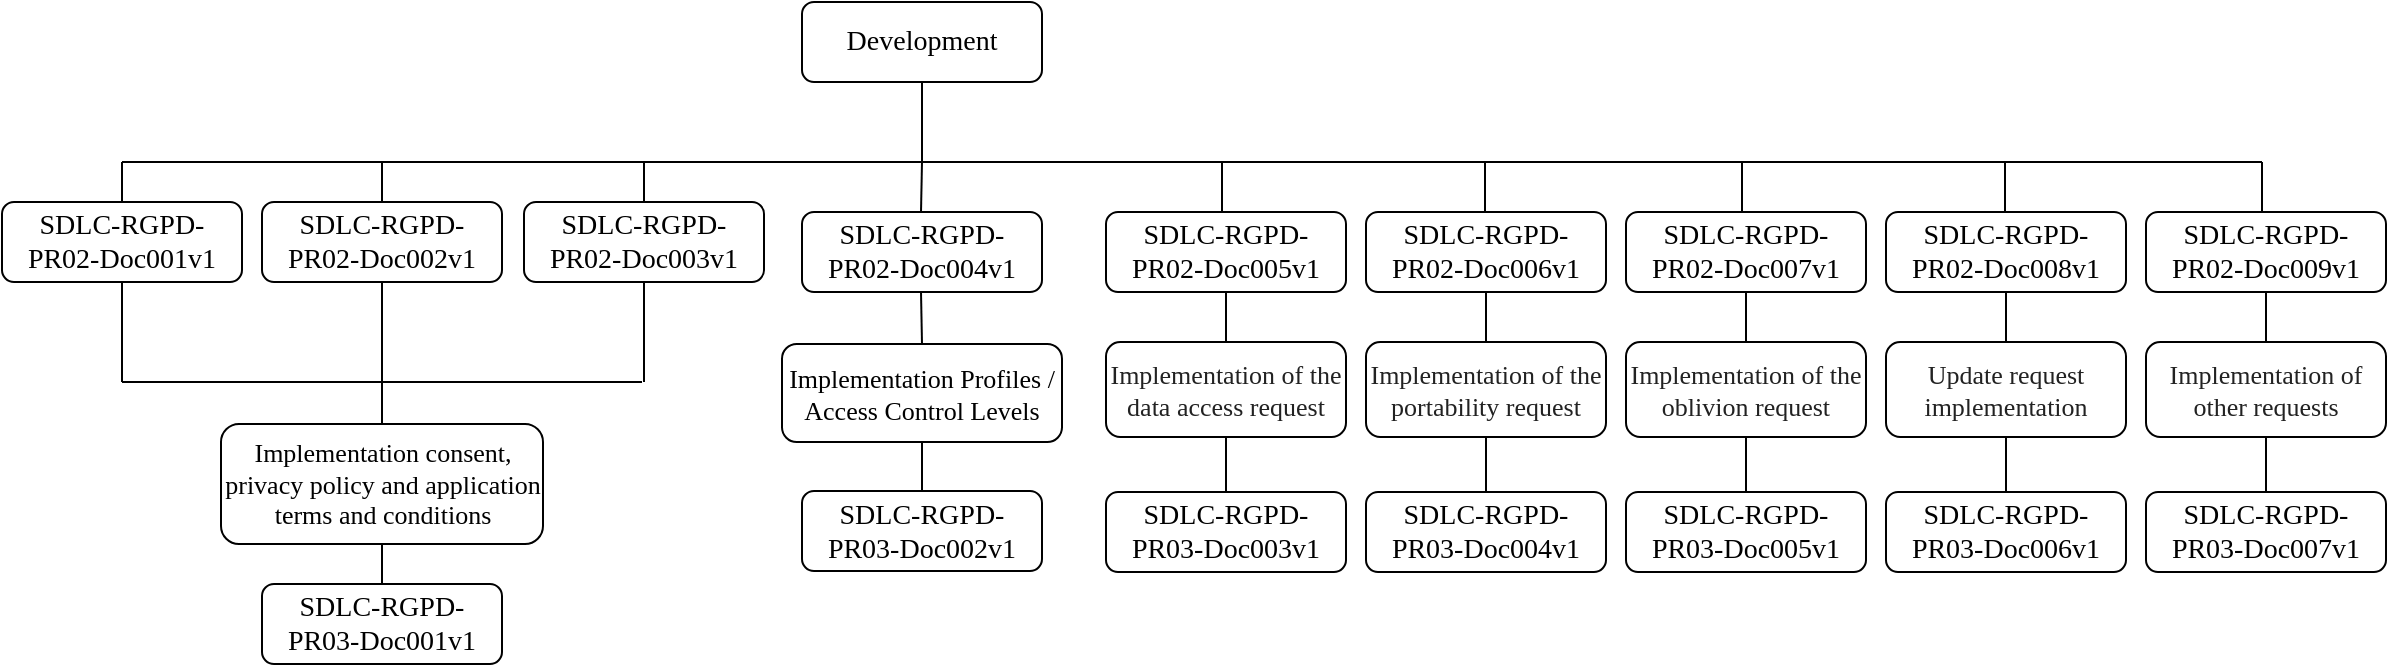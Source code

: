 <mxfile version="20.3.0" type="device" pages="2"><diagram id="nH7XyRT_stbkjaFn0r6h" name="Page-1"><mxGraphModel dx="119" dy="616" grid="1" gridSize="10" guides="1" tooltips="1" connect="1" arrows="1" fold="1" page="1" pageScale="1" pageWidth="827" pageHeight="1169" math="0" shadow="0"><root><mxCell id="0"/><mxCell id="1" parent="0"/><mxCell id="HriLPWNnkVUmVoCSagqP-1" value="Development" style="rounded=1;whiteSpace=wrap;html=1;fontSize=14;glass=0;strokeWidth=1;shadow=0;fontFamily=Verdana;" parent="1" vertex="1"><mxGeometry x="1260" y="320" width="120" height="40" as="geometry"/></mxCell><mxCell id="HriLPWNnkVUmVoCSagqP-2" value="Implementation consent, privacy policy and application terms and conditions" style="rounded=1;whiteSpace=wrap;html=1;fontSize=13;glass=0;strokeWidth=1;shadow=0;fontFamily=Verdana;" parent="1" vertex="1"><mxGeometry x="969.5" y="531" width="161" height="60" as="geometry"/></mxCell><mxCell id="HriLPWNnkVUmVoCSagqP-3" value="" style="endArrow=none;html=1;fontFamily=Verdana;fontSize=14;" parent="1" edge="1"><mxGeometry width="50" height="50" relative="1" as="geometry"><mxPoint x="920" y="400" as="sourcePoint"/><mxPoint x="1990" y="400" as="targetPoint"/></mxGeometry></mxCell><mxCell id="HriLPWNnkVUmVoCSagqP-4" value="" style="endArrow=none;html=1;exitX=0.5;exitY=1;exitDx=0;exitDy=0;fontFamily=Verdana;fontSize=14;" parent="1" source="HriLPWNnkVUmVoCSagqP-5" edge="1"><mxGeometry width="50" height="50" relative="1" as="geometry"><mxPoint x="830.5" y="470" as="sourcePoint"/><mxPoint x="920" y="510" as="targetPoint"/></mxGeometry></mxCell><mxCell id="HriLPWNnkVUmVoCSagqP-5" value="SDLC-RGPD-PR02-Doc001v1" style="rounded=1;whiteSpace=wrap;html=1;fontSize=14;glass=0;strokeWidth=1;shadow=0;fontFamily=Verdana;" parent="1" vertex="1"><mxGeometry x="860" y="420" width="120" height="40" as="geometry"/></mxCell><mxCell id="HriLPWNnkVUmVoCSagqP-6" value="SDLC-RGPD-PR02-Doc004v1" style="rounded=1;whiteSpace=wrap;html=1;fontSize=14;glass=0;strokeWidth=1;shadow=0;fontFamily=Verdana;" parent="1" vertex="1"><mxGeometry x="1260" y="425" width="120" height="40" as="geometry"/></mxCell><mxCell id="HriLPWNnkVUmVoCSagqP-10" value="SDLC-RGPD-PR02-Doc002v1" style="rounded=1;whiteSpace=wrap;html=1;fontSize=14;glass=0;strokeWidth=1;shadow=0;fontFamily=Verdana;" parent="1" vertex="1"><mxGeometry x="990" y="420" width="120" height="40" as="geometry"/></mxCell><mxCell id="HriLPWNnkVUmVoCSagqP-11" value="" style="endArrow=none;html=1;entryX=0.5;entryY=0;entryDx=0;entryDy=0;fontFamily=Verdana;fontSize=14;" parent="1" target="HriLPWNnkVUmVoCSagqP-5" edge="1"><mxGeometry width="50" height="50" relative="1" as="geometry"><mxPoint x="920" y="400" as="sourcePoint"/><mxPoint x="1031" y="410" as="targetPoint"/></mxGeometry></mxCell><mxCell id="HriLPWNnkVUmVoCSagqP-12" value="" style="endArrow=none;html=1;entryX=0.5;entryY=0;entryDx=0;entryDy=0;fontFamily=Verdana;fontSize=14;" parent="1" target="HriLPWNnkVUmVoCSagqP-10" edge="1"><mxGeometry width="50" height="50" relative="1" as="geometry"><mxPoint x="1050" y="400" as="sourcePoint"/><mxPoint x="691" y="430" as="targetPoint"/></mxGeometry></mxCell><mxCell id="HriLPWNnkVUmVoCSagqP-13" value="" style="endArrow=none;html=1;exitX=0.5;exitY=1;exitDx=0;exitDy=0;fontFamily=Verdana;fontSize=14;" parent="1" source="HriLPWNnkVUmVoCSagqP-14" edge="1"><mxGeometry width="50" height="50" relative="1" as="geometry"><mxPoint x="1180.5" y="470" as="sourcePoint"/><mxPoint x="1181" y="510" as="targetPoint"/></mxGeometry></mxCell><mxCell id="HriLPWNnkVUmVoCSagqP-14" value="SDLC-RGPD-PR02-Doc003v1" style="rounded=1;whiteSpace=wrap;html=1;fontSize=14;glass=0;strokeWidth=1;shadow=0;fontFamily=Verdana;" parent="1" vertex="1"><mxGeometry x="1121" y="420" width="120" height="40" as="geometry"/></mxCell><mxCell id="HriLPWNnkVUmVoCSagqP-15" value="" style="endArrow=none;html=1;entryX=0.5;entryY=0;entryDx=0;entryDy=0;fontFamily=Verdana;fontSize=14;" parent="1" target="HriLPWNnkVUmVoCSagqP-14" edge="1"><mxGeometry width="50" height="50" relative="1" as="geometry"><mxPoint x="1181" y="400" as="sourcePoint"/><mxPoint x="871" y="435" as="targetPoint"/></mxGeometry></mxCell><mxCell id="HriLPWNnkVUmVoCSagqP-16" value="" style="endArrow=none;html=1;entryX=0.5;entryY=0;entryDx=0;entryDy=0;fontFamily=Verdana;fontSize=14;" parent="1" edge="1"><mxGeometry width="50" height="50" relative="1" as="geometry"><mxPoint x="1320" y="400" as="sourcePoint"/><mxPoint x="1319.5" y="425.0" as="targetPoint"/></mxGeometry></mxCell><mxCell id="HriLPWNnkVUmVoCSagqP-27" value="" style="endArrow=none;html=1;fontFamily=Verdana;fontSize=14;" parent="1" edge="1"><mxGeometry width="50" height="50" relative="1" as="geometry"><mxPoint x="1470" y="430" as="sourcePoint"/><mxPoint x="1470" y="400" as="targetPoint"/></mxGeometry></mxCell><mxCell id="HriLPWNnkVUmVoCSagqP-28" value="SDLC-RGPD-PR02-Doc005v1" style="rounded=1;whiteSpace=wrap;html=1;fontSize=14;glass=0;strokeWidth=1;shadow=0;fontFamily=Verdana;" parent="1" vertex="1"><mxGeometry x="1412" y="425" width="120" height="40" as="geometry"/></mxCell><mxCell id="HriLPWNnkVUmVoCSagqP-29" value="" style="endArrow=none;html=1;entryX=0.5;entryY=1;entryDx=0;entryDy=0;fontFamily=Verdana;fontSize=14;" parent="1" edge="1"><mxGeometry width="50" height="50" relative="1" as="geometry"><mxPoint x="1601.5" y="440" as="sourcePoint"/><mxPoint x="1601.5" y="400" as="targetPoint"/></mxGeometry></mxCell><mxCell id="HriLPWNnkVUmVoCSagqP-30" value="SDLC-RGPD-PR02-Doc006v1" style="rounded=1;whiteSpace=wrap;html=1;fontSize=14;glass=0;strokeWidth=1;shadow=0;fontFamily=Verdana;" parent="1" vertex="1"><mxGeometry x="1542" y="425" width="120" height="40" as="geometry"/></mxCell><mxCell id="HriLPWNnkVUmVoCSagqP-31" value="" style="endArrow=none;html=1;entryX=0.5;entryY=1;entryDx=0;entryDy=0;fontFamily=Verdana;fontSize=14;" parent="1" edge="1"><mxGeometry width="50" height="50" relative="1" as="geometry"><mxPoint x="1730" y="440" as="sourcePoint"/><mxPoint x="1730" y="400" as="targetPoint"/></mxGeometry></mxCell><mxCell id="HriLPWNnkVUmVoCSagqP-32" value="SDLC-RGPD-PR02-Doc007v1" style="rounded=1;whiteSpace=wrap;html=1;fontSize=14;glass=0;strokeWidth=1;shadow=0;fontFamily=Verdana;" parent="1" vertex="1"><mxGeometry x="1672" y="425" width="120" height="40" as="geometry"/></mxCell><mxCell id="HriLPWNnkVUmVoCSagqP-33" value="" style="endArrow=none;html=1;entryX=0.5;entryY=1;entryDx=0;entryDy=0;fontFamily=Verdana;fontSize=14;" parent="1" edge="1"><mxGeometry width="50" height="50" relative="1" as="geometry"><mxPoint x="1861.5" y="440" as="sourcePoint"/><mxPoint x="1861.5" y="400" as="targetPoint"/></mxGeometry></mxCell><mxCell id="HriLPWNnkVUmVoCSagqP-34" value="SDLC-RGPD-PR02-Doc008v1" style="rounded=1;whiteSpace=wrap;html=1;fontSize=14;glass=0;strokeWidth=1;shadow=0;fontFamily=Verdana;" parent="1" vertex="1"><mxGeometry x="1802" y="425" width="120" height="40" as="geometry"/></mxCell><mxCell id="HriLPWNnkVUmVoCSagqP-35" value="" style="endArrow=none;html=1;entryX=0.5;entryY=1;entryDx=0;entryDy=0;fontFamily=Verdana;fontSize=14;" parent="1" edge="1"><mxGeometry width="50" height="50" relative="1" as="geometry"><mxPoint x="1990" y="440" as="sourcePoint"/><mxPoint x="1990" y="400" as="targetPoint"/></mxGeometry></mxCell><mxCell id="HriLPWNnkVUmVoCSagqP-36" value="SDLC-RGPD-PR02-Doc009v1" style="rounded=1;whiteSpace=wrap;html=1;fontSize=14;glass=0;strokeWidth=1;shadow=0;fontFamily=Verdana;" parent="1" vertex="1"><mxGeometry x="1932" y="425" width="120" height="40" as="geometry"/></mxCell><mxCell id="HriLPWNnkVUmVoCSagqP-37" value="" style="endArrow=none;html=1;exitX=0.5;exitY=1;exitDx=0;exitDy=0;fontFamily=Verdana;fontSize=14;" parent="1" source="HriLPWNnkVUmVoCSagqP-1" edge="1"><mxGeometry width="50" height="50" relative="1" as="geometry"><mxPoint x="1240" y="410" as="sourcePoint"/><mxPoint x="1320" y="400" as="targetPoint"/></mxGeometry></mxCell><mxCell id="HriLPWNnkVUmVoCSagqP-40" value="Implementation Profiles / Access Control Levels" style="rounded=1;whiteSpace=wrap;html=1;fontSize=13;glass=0;strokeWidth=1;shadow=0;fontFamily=Verdana;" parent="1" vertex="1"><mxGeometry x="1250" y="491" width="140" height="49" as="geometry"/></mxCell><mxCell id="HriLPWNnkVUmVoCSagqP-41" value="" style="endArrow=none;html=1;exitX=0.5;exitY=0;exitDx=0;exitDy=0;fontFamily=Verdana;fontSize=14;" parent="1" source="HriLPWNnkVUmVoCSagqP-40" edge="1"><mxGeometry width="50" height="50" relative="1" as="geometry"><mxPoint x="1320" y="480" as="sourcePoint"/><mxPoint x="1319.5" y="465" as="targetPoint"/></mxGeometry></mxCell><mxCell id="HriLPWNnkVUmVoCSagqP-44" value="&lt;font color=&quot;#222222&quot;&gt;Implementation of the data access request&lt;/font&gt;" style="rounded=1;whiteSpace=wrap;html=1;fontSize=13;glass=0;strokeWidth=1;shadow=0;fontFamily=Verdana;" parent="1" vertex="1"><mxGeometry x="1412" y="490" width="120" height="47.5" as="geometry"/></mxCell><mxCell id="HriLPWNnkVUmVoCSagqP-60" value="SDLC-RGPD-PR03-Doc002v1" style="rounded=1;whiteSpace=wrap;html=1;fontSize=14;glass=0;strokeWidth=1;shadow=0;fontFamily=Verdana;" parent="1" vertex="1"><mxGeometry x="1260" y="564.5" width="120" height="40" as="geometry"/></mxCell><mxCell id="HriLPWNnkVUmVoCSagqP-61" value="" style="endArrow=none;html=1;entryX=0.5;entryY=0;entryDx=0;entryDy=0;fontFamily=Verdana;fontSize=14;" parent="1" target="HriLPWNnkVUmVoCSagqP-60" edge="1"><mxGeometry width="50" height="50" relative="1" as="geometry"><mxPoint x="1320" y="540" as="sourcePoint"/><mxPoint x="1520" y="540" as="targetPoint"/></mxGeometry></mxCell><mxCell id="HriLPWNnkVUmVoCSagqP-66" value="SDLC-RGPD-PR03-Doc003v1" style="rounded=1;whiteSpace=wrap;html=1;fontSize=14;glass=0;strokeWidth=1;shadow=0;fontFamily=Verdana;" parent="1" vertex="1"><mxGeometry x="1412" y="565" width="120" height="40" as="geometry"/></mxCell><mxCell id="uhctiwIWCIX3gaA_yEPj-2" value="" style="endArrow=none;html=1;fontFamily=Verdana;fontSize=14;" parent="1" edge="1"><mxGeometry width="50" height="50" relative="1" as="geometry"><mxPoint x="920" y="510" as="sourcePoint"/><mxPoint x="1180" y="510" as="targetPoint"/></mxGeometry></mxCell><mxCell id="uhctiwIWCIX3gaA_yEPj-3" value="" style="endArrow=none;html=1;exitX=0.5;exitY=1;exitDx=0;exitDy=0;fontFamily=Verdana;fontSize=14;" parent="1" source="HriLPWNnkVUmVoCSagqP-10" edge="1"><mxGeometry width="50" height="50" relative="1" as="geometry"><mxPoint x="1011" y="465" as="sourcePoint"/><mxPoint x="1050" y="510" as="targetPoint"/></mxGeometry></mxCell><mxCell id="uhctiwIWCIX3gaA_yEPj-4" value="" style="endArrow=none;html=1;entryX=0.5;entryY=0;entryDx=0;entryDy=0;fontFamily=Verdana;fontSize=14;" parent="1" target="HriLPWNnkVUmVoCSagqP-2" edge="1"><mxGeometry width="50" height="50" relative="1" as="geometry"><mxPoint x="1050" y="510" as="sourcePoint"/><mxPoint x="1021" y="520" as="targetPoint"/></mxGeometry></mxCell><mxCell id="uhctiwIWCIX3gaA_yEPj-5" value="SDLC-RGPD-PR03-Doc001v1" style="rounded=1;whiteSpace=wrap;html=1;fontSize=14;glass=0;strokeWidth=1;shadow=0;fontFamily=Verdana;" parent="1" vertex="1"><mxGeometry x="990" y="611" width="120" height="40" as="geometry"/></mxCell><mxCell id="uhctiwIWCIX3gaA_yEPj-6" value="" style="endArrow=none;html=1;entryX=0.5;entryY=0;entryDx=0;entryDy=0;fontFamily=Verdana;fontSize=14;" parent="1" target="uhctiwIWCIX3gaA_yEPj-5" edge="1"><mxGeometry width="50" height="50" relative="1" as="geometry"><mxPoint x="1050" y="591" as="sourcePoint"/><mxPoint x="1250" y="601" as="targetPoint"/></mxGeometry></mxCell><mxCell id="uhctiwIWCIX3gaA_yEPj-13" value="" style="endArrow=none;html=1;entryX=0.5;entryY=1;entryDx=0;entryDy=0;fontFamily=Verdana;fontSize=14;" parent="1" source="HriLPWNnkVUmVoCSagqP-66" target="HriLPWNnkVUmVoCSagqP-44" edge="1"><mxGeometry width="50" height="50" relative="1" as="geometry"><mxPoint x="1482" y="500" as="sourcePoint"/><mxPoint x="1472" y="550" as="targetPoint"/><Array as="points"/></mxGeometry></mxCell><mxCell id="5rX88ZA85vNP3foyO7QR-7" value="" style="endArrow=none;html=1;entryX=0.5;entryY=1;entryDx=0;entryDy=0;exitX=0.5;exitY=0;exitDx=0;exitDy=0;fontFamily=Verdana;fontSize=14;" parent="1" source="HriLPWNnkVUmVoCSagqP-44" target="HriLPWNnkVUmVoCSagqP-28" edge="1"><mxGeometry width="50" height="50" relative="1" as="geometry"><mxPoint x="1481" y="490" as="sourcePoint"/><mxPoint x="1329.5" y="475" as="targetPoint"/></mxGeometry></mxCell><mxCell id="5rX88ZA85vNP3foyO7QR-9" value="&lt;font color=&quot;#222222&quot;&gt;Implementation of the portability request&lt;/font&gt;" style="rounded=1;whiteSpace=wrap;html=1;fontSize=13;glass=0;strokeWidth=1;shadow=0;fontFamily=Verdana;" parent="1" vertex="1"><mxGeometry x="1542" y="490" width="120" height="47.5" as="geometry"/></mxCell><mxCell id="5rX88ZA85vNP3foyO7QR-10" value="SDLC-RGPD-PR03-Doc004v1" style="rounded=1;whiteSpace=wrap;html=1;fontSize=14;glass=0;strokeWidth=1;shadow=0;fontFamily=Verdana;" parent="1" vertex="1"><mxGeometry x="1542" y="565" width="120" height="40" as="geometry"/></mxCell><mxCell id="5rX88ZA85vNP3foyO7QR-11" value="" style="endArrow=none;html=1;entryX=0.5;entryY=1;entryDx=0;entryDy=0;fontFamily=Verdana;fontSize=14;" parent="1" source="5rX88ZA85vNP3foyO7QR-10" target="5rX88ZA85vNP3foyO7QR-9" edge="1"><mxGeometry width="50" height="50" relative="1" as="geometry"><mxPoint x="1612" y="500" as="sourcePoint"/><mxPoint x="1602" y="550" as="targetPoint"/><Array as="points"/></mxGeometry></mxCell><mxCell id="5rX88ZA85vNP3foyO7QR-12" value="" style="endArrow=none;html=1;entryX=0.5;entryY=1;entryDx=0;entryDy=0;exitX=0.5;exitY=0;exitDx=0;exitDy=0;fontFamily=Verdana;fontSize=14;" parent="1" source="5rX88ZA85vNP3foyO7QR-9" edge="1"><mxGeometry width="50" height="50" relative="1" as="geometry"><mxPoint x="1611" y="490" as="sourcePoint"/><mxPoint x="1602" y="465" as="targetPoint"/></mxGeometry></mxCell><mxCell id="5rX88ZA85vNP3foyO7QR-13" value="&lt;font color=&quot;#222222&quot;&gt;Implementation of the oblivion request&lt;/font&gt;" style="rounded=1;whiteSpace=wrap;html=1;fontSize=13;glass=0;strokeWidth=1;shadow=0;fontFamily=Verdana;" parent="1" vertex="1"><mxGeometry x="1672" y="490" width="120" height="47.5" as="geometry"/></mxCell><mxCell id="5rX88ZA85vNP3foyO7QR-14" value="SDLC-RGPD-PR03-Doc005v1" style="rounded=1;whiteSpace=wrap;html=1;fontSize=14;glass=0;strokeWidth=1;shadow=0;fontFamily=Verdana;" parent="1" vertex="1"><mxGeometry x="1672" y="565" width="120" height="40" as="geometry"/></mxCell><mxCell id="5rX88ZA85vNP3foyO7QR-15" value="" style="endArrow=none;html=1;entryX=0.5;entryY=1;entryDx=0;entryDy=0;fontFamily=Verdana;fontSize=14;" parent="1" source="5rX88ZA85vNP3foyO7QR-14" target="5rX88ZA85vNP3foyO7QR-13" edge="1"><mxGeometry width="50" height="50" relative="1" as="geometry"><mxPoint x="1742" y="500" as="sourcePoint"/><mxPoint x="1732" y="550" as="targetPoint"/><Array as="points"/></mxGeometry></mxCell><mxCell id="5rX88ZA85vNP3foyO7QR-16" value="" style="endArrow=none;html=1;entryX=0.5;entryY=1;entryDx=0;entryDy=0;exitX=0.5;exitY=0;exitDx=0;exitDy=0;fontFamily=Verdana;fontSize=14;" parent="1" source="5rX88ZA85vNP3foyO7QR-13" edge="1"><mxGeometry width="50" height="50" relative="1" as="geometry"><mxPoint x="1741" y="490" as="sourcePoint"/><mxPoint x="1732" y="465" as="targetPoint"/></mxGeometry></mxCell><mxCell id="5rX88ZA85vNP3foyO7QR-17" value="&lt;font color=&quot;#222222&quot;&gt;Update request implementation&lt;/font&gt;" style="rounded=1;whiteSpace=wrap;html=1;fontSize=13;glass=0;strokeWidth=1;shadow=0;fontFamily=Verdana;" parent="1" vertex="1"><mxGeometry x="1802" y="490" width="120" height="47.5" as="geometry"/></mxCell><mxCell id="5rX88ZA85vNP3foyO7QR-18" value="SDLC-RGPD-PR03-Doc006v1" style="rounded=1;whiteSpace=wrap;html=1;fontSize=14;glass=0;strokeWidth=1;shadow=0;fontFamily=Verdana;" parent="1" vertex="1"><mxGeometry x="1802" y="565" width="120" height="40" as="geometry"/></mxCell><mxCell id="5rX88ZA85vNP3foyO7QR-19" value="" style="endArrow=none;html=1;entryX=0.5;entryY=1;entryDx=0;entryDy=0;fontFamily=Verdana;fontSize=14;" parent="1" source="5rX88ZA85vNP3foyO7QR-18" target="5rX88ZA85vNP3foyO7QR-17" edge="1"><mxGeometry width="50" height="50" relative="1" as="geometry"><mxPoint x="1872" y="500" as="sourcePoint"/><mxPoint x="1862" y="550" as="targetPoint"/><Array as="points"/></mxGeometry></mxCell><mxCell id="5rX88ZA85vNP3foyO7QR-20" value="" style="endArrow=none;html=1;entryX=0.5;entryY=1;entryDx=0;entryDy=0;exitX=0.5;exitY=0;exitDx=0;exitDy=0;fontFamily=Verdana;fontSize=14;" parent="1" source="5rX88ZA85vNP3foyO7QR-17" edge="1"><mxGeometry width="50" height="50" relative="1" as="geometry"><mxPoint x="1871" y="490" as="sourcePoint"/><mxPoint x="1862" y="465" as="targetPoint"/></mxGeometry></mxCell><mxCell id="5rX88ZA85vNP3foyO7QR-21" value="&lt;font color=&quot;#222222&quot;&gt;Implementation of other requests&lt;/font&gt;" style="rounded=1;whiteSpace=wrap;html=1;fontSize=13;glass=0;strokeWidth=1;shadow=0;fontFamily=Verdana;" parent="1" vertex="1"><mxGeometry x="1932" y="490" width="120" height="47.5" as="geometry"/></mxCell><mxCell id="5rX88ZA85vNP3foyO7QR-22" value="SDLC-RGPD-PR03-Doc007v1" style="rounded=1;whiteSpace=wrap;html=1;fontSize=14;glass=0;strokeWidth=1;shadow=0;fontFamily=Verdana;" parent="1" vertex="1"><mxGeometry x="1932" y="565" width="120" height="40" as="geometry"/></mxCell><mxCell id="5rX88ZA85vNP3foyO7QR-23" value="" style="endArrow=none;html=1;entryX=0.5;entryY=1;entryDx=0;entryDy=0;fontFamily=Verdana;fontSize=14;" parent="1" source="5rX88ZA85vNP3foyO7QR-22" target="5rX88ZA85vNP3foyO7QR-21" edge="1"><mxGeometry width="50" height="50" relative="1" as="geometry"><mxPoint x="2002" y="500" as="sourcePoint"/><mxPoint x="1992" y="550" as="targetPoint"/><Array as="points"/></mxGeometry></mxCell><mxCell id="5rX88ZA85vNP3foyO7QR-24" value="" style="endArrow=none;html=1;entryX=0.5;entryY=1;entryDx=0;entryDy=0;exitX=0.5;exitY=0;exitDx=0;exitDy=0;fontFamily=Verdana;fontSize=14;" parent="1" source="5rX88ZA85vNP3foyO7QR-21" edge="1"><mxGeometry width="50" height="50" relative="1" as="geometry"><mxPoint x="2001" y="490" as="sourcePoint"/><mxPoint x="1992" y="465" as="targetPoint"/></mxGeometry></mxCell></root></mxGraphModel></diagram><diagram id="PCcys65RbXhe4_V4AM-n" name="Page-2"><mxGraphModel dx="738" dy="482" grid="1" gridSize="10" guides="1" tooltips="1" connect="1" arrows="1" fold="1" page="1" pageScale="1" pageWidth="827" pageHeight="1169" math="0" shadow="0"><root><mxCell id="QovGATIdDhTRe5cnfGPm-0"/><mxCell id="QovGATIdDhTRe5cnfGPm-1" parent="QovGATIdDhTRe5cnfGPm-0"/></root></mxGraphModel></diagram></mxfile>